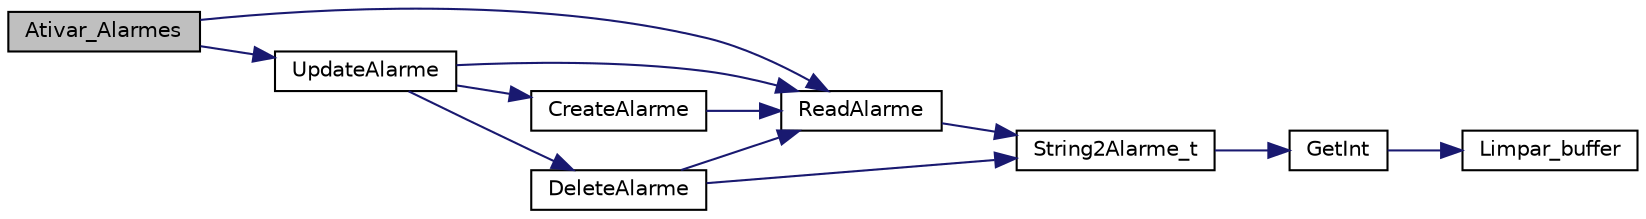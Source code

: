 digraph "Ativar_Alarmes"
{
 // LATEX_PDF_SIZE
  edge [fontname="Helvetica",fontsize="10",labelfontname="Helvetica",labelfontsize="10"];
  node [fontname="Helvetica",fontsize="10",shape=record];
  rankdir="LR";
  Node1 [label="Ativar_Alarmes",height=0.2,width=0.4,color="black", fillcolor="grey75", style="filled", fontcolor="black",tooltip=" "];
  Node1 -> Node2 [color="midnightblue",fontsize="10",style="solid",fontname="Helvetica"];
  Node2 [label="ReadAlarme",height=0.2,width=0.4,color="black", fillcolor="white", style="filled",URL="$_alarmes_8h.html#ae902698da61e7dadccfd319f5f55b39a",tooltip=" "];
  Node2 -> Node3 [color="midnightblue",fontsize="10",style="solid",fontname="Helvetica"];
  Node3 [label="String2Alarme_t",height=0.2,width=0.4,color="black", fillcolor="white", style="filled",URL="$_alarmes_8h.html#ad1390ee930b2bbd803c3211f6dec8045",tooltip=" "];
  Node3 -> Node4 [color="midnightblue",fontsize="10",style="solid",fontname="Helvetica"];
  Node4 [label="GetInt",height=0.2,width=0.4,color="black", fillcolor="white", style="filled",URL="$_equipamento_8h.html#af33a10e452044c45a2b0c01279a47430",tooltip=" "];
  Node4 -> Node5 [color="midnightblue",fontsize="10",style="solid",fontname="Helvetica"];
  Node5 [label="Limpar_buffer",height=0.2,width=0.4,color="black", fillcolor="white", style="filled",URL="$_equipamento_8h.html#a7662232d4e826e676ec12c39ac8af870",tooltip=" "];
  Node1 -> Node6 [color="midnightblue",fontsize="10",style="solid",fontname="Helvetica"];
  Node6 [label="UpdateAlarme",height=0.2,width=0.4,color="black", fillcolor="white", style="filled",URL="$_alarmes_8h.html#a935fde5a6fbc72e946c9a8199468d080",tooltip=" "];
  Node6 -> Node7 [color="midnightblue",fontsize="10",style="solid",fontname="Helvetica"];
  Node7 [label="CreateAlarme",height=0.2,width=0.4,color="black", fillcolor="white", style="filled",URL="$_alarmes_8h.html#a579cc6b41cc01dc70037df44d295fa8e",tooltip=" "];
  Node7 -> Node2 [color="midnightblue",fontsize="10",style="solid",fontname="Helvetica"];
  Node6 -> Node8 [color="midnightblue",fontsize="10",style="solid",fontname="Helvetica"];
  Node8 [label="DeleteAlarme",height=0.2,width=0.4,color="black", fillcolor="white", style="filled",URL="$_alarmes_8h.html#a25b1300b2c90d1e4188426f3b30fceb6",tooltip=" "];
  Node8 -> Node2 [color="midnightblue",fontsize="10",style="solid",fontname="Helvetica"];
  Node8 -> Node3 [color="midnightblue",fontsize="10",style="solid",fontname="Helvetica"];
  Node6 -> Node2 [color="midnightblue",fontsize="10",style="solid",fontname="Helvetica"];
}

